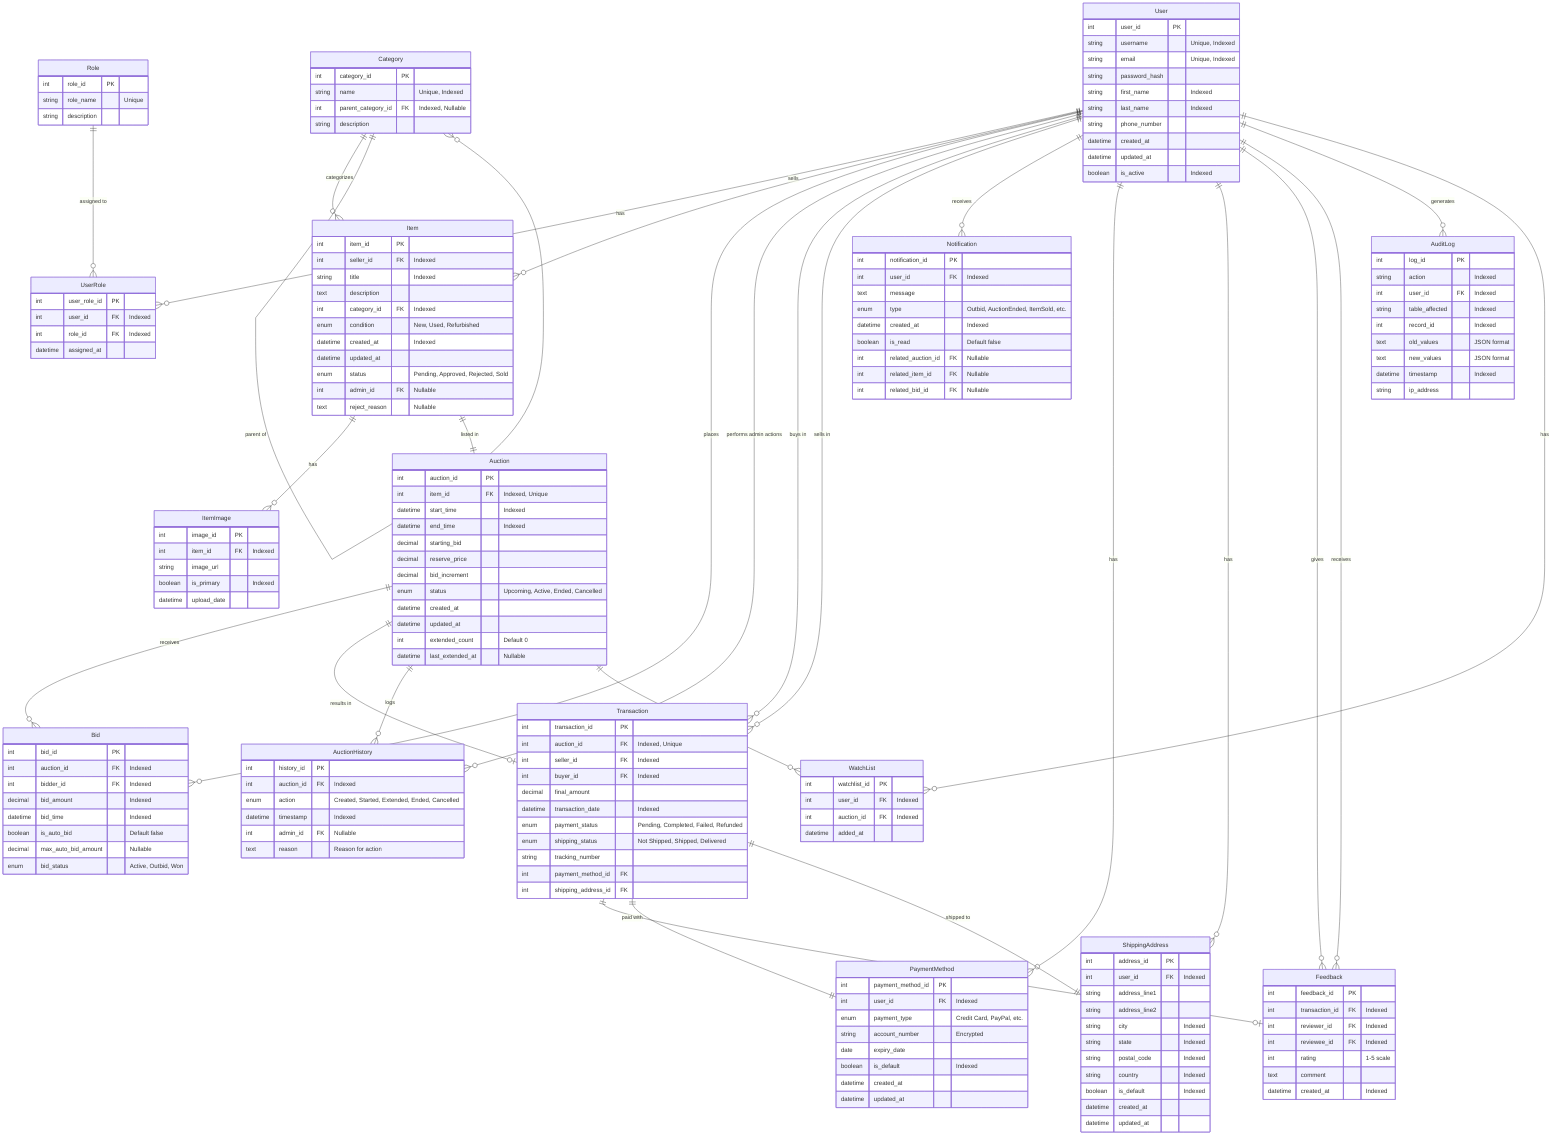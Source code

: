 erDiagram
    User {
        int user_id PK
        string username "Unique, Indexed"
        string email "Unique, Indexed"
        string password_hash
        string first_name "Indexed"
        string last_name "Indexed"
        string phone_number
        datetime created_at
        datetime updated_at
        boolean is_active "Indexed"
    }
    
    Role {
        int role_id PK
        string role_name "Unique"
        string description
    }
    
    UserRole {
        int user_role_id PK
        int user_id FK "Indexed"
        int role_id FK "Indexed"
        datetime assigned_at
    }
    
    Item {
        int item_id PK
        int seller_id FK "Indexed"
        string title "Indexed"
        text description
        int category_id FK "Indexed"
        enum condition "New, Used, Refurbished"
        datetime created_at "Indexed"
        datetime updated_at
        enum status "Pending, Approved, Rejected, Sold"
        int admin_id FK "Nullable"
        text reject_reason "Nullable"
    }
    
    ItemImage {
        int image_id PK
        int item_id FK "Indexed"
        string image_url
        boolean is_primary "Indexed"
        datetime upload_date
    }
    
    Category {
        int category_id PK
        string name "Unique, Indexed"
        int parent_category_id FK "Indexed, Nullable"
        string description
    }
    
    Auction {
        int auction_id PK
        int item_id FK "Indexed, Unique"
        datetime start_time "Indexed"
        datetime end_time "Indexed"
        decimal starting_bid
        decimal reserve_price
        decimal bid_increment
        enum status "Upcoming, Active, Ended, Cancelled"
        datetime created_at
        datetime updated_at
        int extended_count "Default 0"
        datetime last_extended_at "Nullable"
    }
    
    AuctionHistory {
        int history_id PK
        int auction_id FK "Indexed"
        enum action "Created, Started, Extended, Ended, Cancelled"
        datetime timestamp "Indexed"
        int admin_id FK "Nullable"
        text reason "Reason for action"
    }
    
    Bid {
        int bid_id PK
        int auction_id FK "Indexed"
        int bidder_id FK "Indexed"
        decimal bid_amount "Indexed"
        datetime bid_time "Indexed"
        boolean is_auto_bid "Default false"
        decimal max_auto_bid_amount "Nullable"
        enum bid_status "Active, Outbid, Won"
    }
    
    Transaction {
        int transaction_id PK
        int auction_id FK "Indexed, Unique"
        int seller_id FK "Indexed"
        int buyer_id FK "Indexed"
        decimal final_amount
        datetime transaction_date "Indexed"
        enum payment_status "Pending, Completed, Failed, Refunded"
        enum shipping_status "Not Shipped, Shipped, Delivered"
        string tracking_number
        int payment_method_id FK
        int shipping_address_id FK
    }
    
    Notification {
        int notification_id PK
        int user_id FK "Indexed"
        text message
        enum type "Outbid, AuctionEnded, ItemSold, etc."
        datetime created_at "Indexed"
        boolean is_read "Default false"
        int related_auction_id FK "Nullable"
        int related_item_id FK "Nullable"
        int related_bid_id FK "Nullable"
    }
    
    PaymentMethod {
        int payment_method_id PK
        int user_id FK "Indexed"
        enum payment_type "Credit Card, PayPal, etc."
        string account_number "Encrypted"
        date expiry_date
        boolean is_default "Indexed"
        datetime created_at
        datetime updated_at
    }
    
    ShippingAddress {
        int address_id PK
        int user_id FK "Indexed"
        string address_line1
        string address_line2
        string city "Indexed"
        string state "Indexed"
        string postal_code "Indexed"
        string country "Indexed"
        boolean is_default "Indexed"
        datetime created_at
        datetime updated_at
    }
    
    Feedback {
        int feedback_id PK
        int transaction_id FK "Indexed"
        int reviewer_id FK "Indexed"
        int reviewee_id FK "Indexed"
        int rating "1-5 scale"
        text comment
        datetime created_at "Indexed"
    }
    
    AuditLog {
        int log_id PK
        string action "Indexed"
        int user_id FK "Indexed"
        string table_affected "Indexed"
        int record_id "Indexed"
        text old_values "JSON format"
        text new_values "JSON format"
        datetime timestamp "Indexed"
        string ip_address
    }
    
    WatchList {
        int watchlist_id PK
        int user_id FK "Indexed"
        int auction_id FK "Indexed"
        datetime added_at
    }

    User ||--o{ UserRole : has
    Role ||--o{ UserRole : "assigned to"
    User ||--o{ Item : sells
    User ||--o{ Bid : places
    User ||--o{ AuctionHistory : "performs admin actions"
    Category ||--o{ Item : categorizes
    Category ||--o{ Category : "parent of"
    Item ||--o{ ItemImage : has
    Item ||--|| Auction : "listed in"
    Auction ||--o{ Bid : receives
    Auction ||--o| Transaction : "results in"
    Auction ||--o{ AuctionHistory : logs
    User ||--o{ Transaction : "buys in"
    User ||--o{ Transaction : "sells in"
    User ||--o{ Notification : receives
    User ||--o{ PaymentMethod : has
    User ||--o{ ShippingAddress : has
    Transaction ||--o| Feedback : "rated through"
    Transaction ||--|| PaymentMethod : "paid with"
    Transaction ||--|| ShippingAddress : "shipped to"
    User ||--o{ Feedback : gives
    User ||--o{ Feedback : receives
    User ||--o{ AuditLog : generates
    User ||--o{ WatchList : has
    Auction ||--o{ WatchList : "watched by"